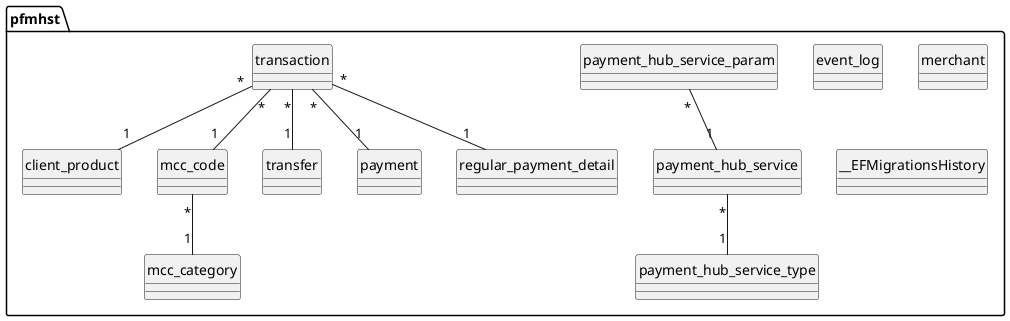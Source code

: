 @startuml
' hide the spot
hide circle

class pfmhst.event_log
class pfmhst.payment_hub_service_type
class pfmhst.payment_hub_service
pfmhst.payment_hub_service "*" -- "1" pfmhst.payment_hub_service_type
class pfmhst.mcc_category
class pfmhst.merchant
class pfmhst.__EFMigrationsHistory
class pfmhst.payment_hub_service_param
pfmhst.payment_hub_service_param "*" -- "1" pfmhst.payment_hub_service
class pfmhst.client_product
class pfmhst.transaction
pfmhst.transaction "*" -- "1" pfmhst.mcc_code
pfmhst.transaction "*" -- "1" pfmhst.transfer
pfmhst.transaction "*" -- "1" pfmhst.client_product
pfmhst.transaction "*" -- "1" pfmhst.payment
pfmhst.transaction "*" -- "1" pfmhst.regular_payment_detail
class pfmhst.transfer
class pfmhst.regular_payment_detail
class pfmhst.payment
class pfmhst.mcc_code
pfmhst.mcc_code "*" -- "1" pfmhst.mcc_category
@enduml
